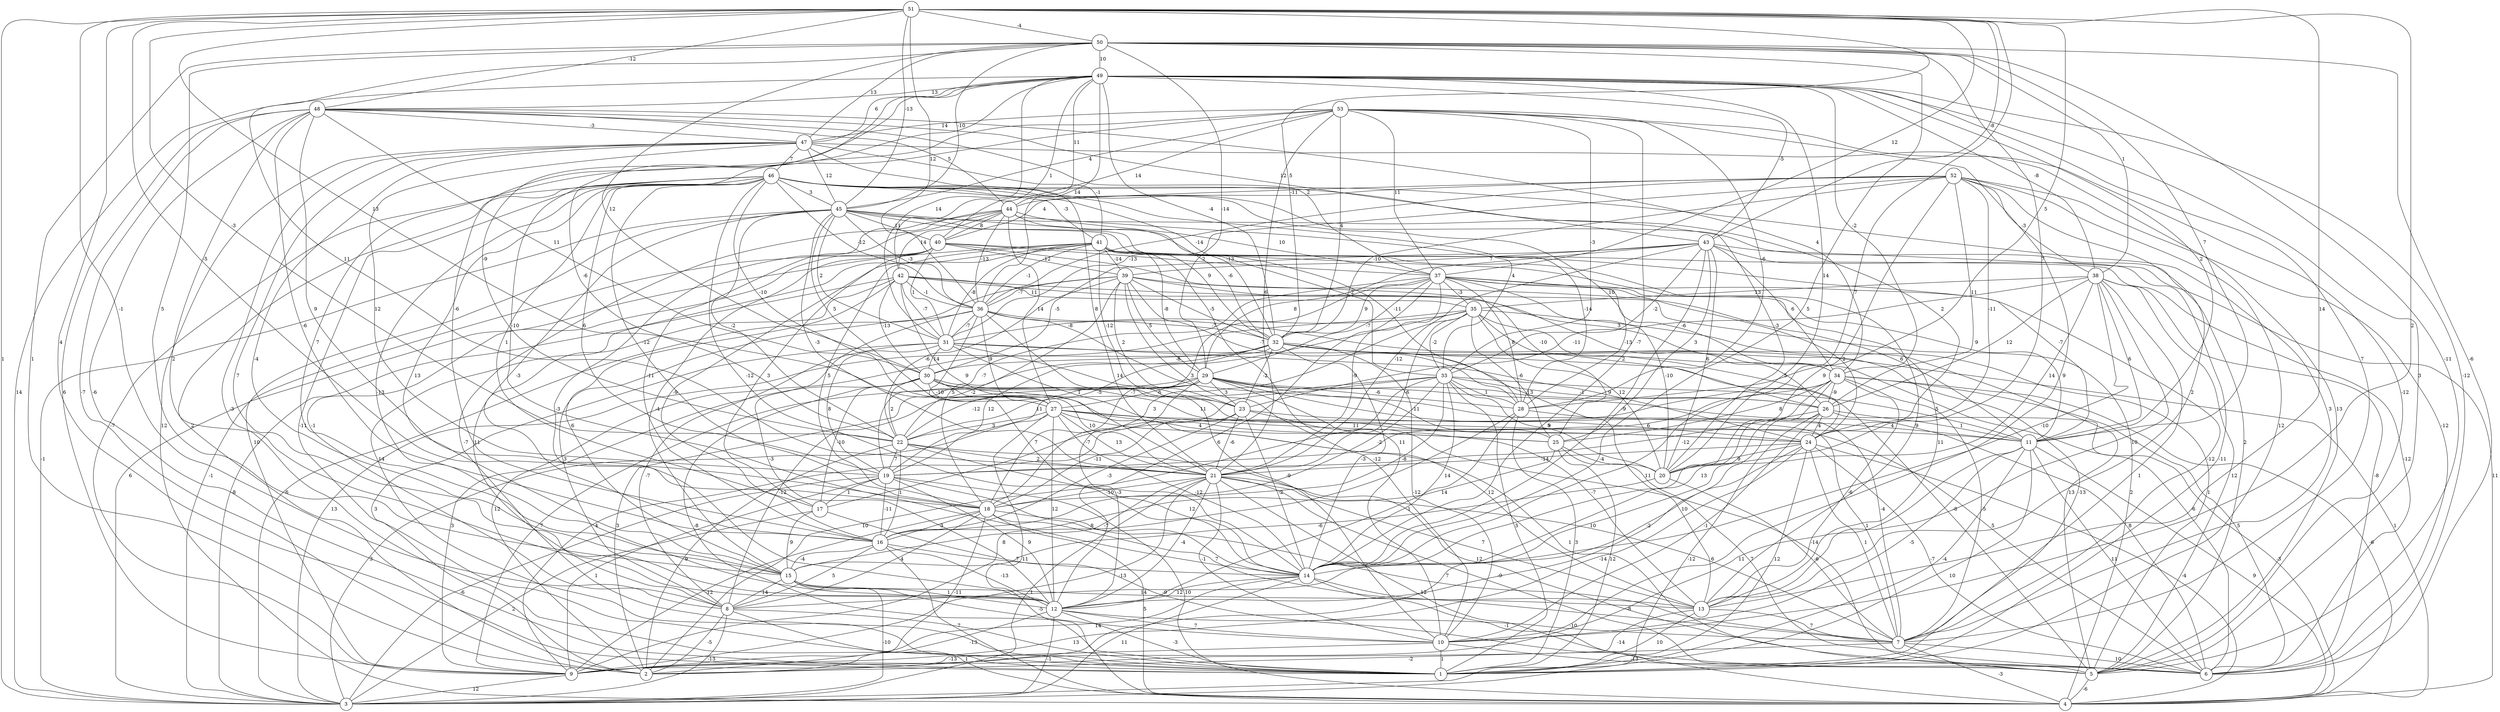 graph { 
	 fontname="Helvetica,Arial,sans-serif" 
	 node [shape = circle]; 
	 53 -- 5 [label = "-12"];
	 53 -- 10 [label = "9"];
	 53 -- 14 [label = "-7"];
	 53 -- 15 [label = "7"];
	 53 -- 21 [label = "6"];
	 53 -- 22 [label = "-6"];
	 53 -- 28 [label = "-6"];
	 53 -- 32 [label = "4"];
	 53 -- 33 [label = "-3"];
	 53 -- 37 [label = "11"];
	 53 -- 40 [label = "14"];
	 53 -- 45 [label = "4"];
	 53 -- 47 [label = "14"];
	 52 -- 1 [label = "12"];
	 52 -- 6 [label = "-12"];
	 52 -- 13 [label = "2"];
	 52 -- 14 [label = "9"];
	 52 -- 24 [label = "-11"];
	 52 -- 26 [label = "11"];
	 52 -- 31 [label = "-13"];
	 52 -- 32 [label = "-10"];
	 52 -- 36 [label = "-14"];
	 52 -- 38 [label = "-3"];
	 52 -- 40 [label = "4"];
	 52 -- 44 [label = "-11"];
	 51 -- 1 [label = "4"];
	 51 -- 3 [label = "1"];
	 51 -- 8 [label = "-1"];
	 51 -- 10 [label = "2"];
	 51 -- 13 [label = "14"];
	 51 -- 14 [label = "7"];
	 51 -- 18 [label = "-5"];
	 51 -- 22 [label = "-3"];
	 51 -- 27 [label = "13"];
	 51 -- 28 [label = "5"];
	 51 -- 32 [label = "5"];
	 51 -- 36 [label = "12"];
	 51 -- 37 [label = "12"];
	 51 -- 43 [label = "-8"];
	 51 -- 45 [label = "-13"];
	 51 -- 48 [label = "-12"];
	 51 -- 50 [label = "-4"];
	 50 -- 2 [label = "1"];
	 50 -- 5 [label = "-11"];
	 50 -- 6 [label = "-6"];
	 50 -- 11 [label = "7"];
	 50 -- 14 [label = "5"];
	 50 -- 15 [label = "5"];
	 50 -- 20 [label = "7"];
	 50 -- 21 [label = "11"];
	 50 -- 29 [label = "-14"];
	 50 -- 30 [label = "12"];
	 50 -- 38 [label = "1"];
	 50 -- 45 [label = "-10"];
	 50 -- 47 [label = "13"];
	 50 -- 49 [label = "10"];
	 49 -- 3 [label = "14"];
	 49 -- 5 [label = "3"];
	 49 -- 6 [label = "-12"];
	 49 -- 7 [label = "7"];
	 49 -- 11 [label = "2"];
	 49 -- 14 [label = "-10"];
	 49 -- 16 [label = "-6"];
	 49 -- 20 [label = "14"];
	 49 -- 22 [label = "-9"];
	 49 -- 31 [label = "14"];
	 49 -- 32 [label = "-4"];
	 49 -- 34 [label = "-2"];
	 49 -- 36 [label = "14"];
	 49 -- 38 [label = "-8"];
	 49 -- 42 [label = "1"];
	 49 -- 43 [label = "-5"];
	 49 -- 44 [label = "11"];
	 49 -- 47 [label = "6"];
	 49 -- 48 [label = "13"];
	 48 -- 1 [label = "-6"];
	 48 -- 2 [label = "-7"];
	 48 -- 9 [label = "6"];
	 48 -- 12 [label = "2"];
	 48 -- 16 [label = "-6"];
	 48 -- 18 [label = "9"];
	 48 -- 30 [label = "11"];
	 48 -- 34 [label = "4"];
	 48 -- 37 [label = "2"];
	 48 -- 43 [label = "12"];
	 48 -- 44 [label = "5"];
	 48 -- 47 [label = "-3"];
	 47 -- 1 [label = "-3"];
	 47 -- 4 [label = "12"];
	 47 -- 5 [label = "13"];
	 47 -- 12 [label = "7"];
	 47 -- 15 [label = "-4"];
	 47 -- 19 [label = "12"];
	 47 -- 21 [label = "8"];
	 47 -- 41 [label = "-1"];
	 47 -- 45 [label = "12"];
	 47 -- 46 [label = "7"];
	 46 -- 1 [label = "-11"];
	 46 -- 2 [label = "2"];
	 46 -- 7 [label = "3"];
	 46 -- 9 [label = "-7"];
	 46 -- 12 [label = "-13"];
	 46 -- 14 [label = "-12"];
	 46 -- 15 [label = "13"];
	 46 -- 17 [label = "1"];
	 46 -- 18 [label = "-12"];
	 46 -- 19 [label = "6"];
	 46 -- 20 [label = "-3"];
	 46 -- 24 [label = "2"];
	 46 -- 27 [label = "-10"];
	 46 -- 28 [label = "10"];
	 46 -- 32 [label = "-13"];
	 46 -- 33 [label = "4"];
	 46 -- 36 [label = "-12"];
	 46 -- 41 [label = "-3"];
	 46 -- 45 [label = "3"];
	 45 -- 3 [label = "-1"];
	 45 -- 5 [label = "2"];
	 45 -- 9 [label = "10"];
	 45 -- 16 [label = "-3"];
	 45 -- 21 [label = "-3"];
	 45 -- 22 [label = "-2"];
	 45 -- 27 [label = "5"];
	 45 -- 28 [label = "-11"];
	 45 -- 31 [label = "2"];
	 45 -- 32 [label = "9"];
	 45 -- 33 [label = "-2"];
	 45 -- 36 [label = "-3"];
	 45 -- 40 [label = "11"];
	 44 -- 1 [label = "-7"];
	 44 -- 12 [label = "-3"];
	 44 -- 16 [label = "-11"];
	 44 -- 27 [label = "14"];
	 44 -- 28 [label = "-14"];
	 44 -- 32 [label = "-6"];
	 44 -- 36 [label = "-13"];
	 44 -- 37 [label = "10"];
	 44 -- 40 [label = "8"];
	 44 -- 42 [label = "14"];
	 43 -- 1 [label = "-11"];
	 43 -- 4 [label = "11"];
	 43 -- 14 [label = "-9"];
	 43 -- 20 [label = "6"];
	 43 -- 21 [label = "-12"];
	 43 -- 25 [label = "3"];
	 43 -- 29 [label = "8"];
	 43 -- 30 [label = "-5"];
	 43 -- 33 [label = "-2"];
	 43 -- 34 [label = "6"];
	 43 -- 39 [label = "7"];
	 42 -- 3 [label = "-8"];
	 42 -- 4 [label = "2"];
	 42 -- 8 [label = "11"];
	 42 -- 15 [label = "6"];
	 42 -- 21 [label = "9"];
	 42 -- 30 [label = "-13"];
	 42 -- 31 [label = "-7"];
	 42 -- 34 [label = "3"];
	 42 -- 35 [label = "11"];
	 42 -- 36 [label = "-1"];
	 41 -- 1 [label = "14"];
	 41 -- 3 [label = "6"];
	 41 -- 6 [label = "-12"];
	 41 -- 10 [label = "11"];
	 41 -- 11 [label = "-7"];
	 41 -- 13 [label = "9"];
	 41 -- 16 [label = "-9"];
	 41 -- 18 [label = "5"];
	 41 -- 23 [label = "-12"];
	 41 -- 29 [label = "-8"];
	 41 -- 31 [label = "-8"];
	 41 -- 36 [label = "-1"];
	 41 -- 39 [label = "-14"];
	 40 -- 3 [label = "-1"];
	 40 -- 8 [label = "-1"];
	 40 -- 11 [label = "9"];
	 40 -- 15 [label = "-4"];
	 40 -- 17 [label = "3"];
	 40 -- 25 [label = "-10"];
	 40 -- 31 [label = "1"];
	 40 -- 37 [label = "2"];
	 40 -- 39 [label = "-12"];
	 39 -- 3 [label = "6"];
	 39 -- 10 [label = "-12"];
	 39 -- 11 [label = "6"];
	 39 -- 18 [label = "5"];
	 39 -- 22 [label = "-6"];
	 39 -- 23 [label = "2"];
	 39 -- 26 [label = "-13"];
	 39 -- 28 [label = "-7"];
	 39 -- 29 [label = "5"];
	 39 -- 32 [label = "-5"];
	 39 -- 36 [label = "-7"];
	 38 -- 1 [label = "1"];
	 38 -- 5 [label = "12"];
	 38 -- 6 [label = "-8"];
	 38 -- 11 [label = "6"];
	 38 -- 13 [label = "10"];
	 38 -- 14 [label = "-10"];
	 38 -- 20 [label = "14"];
	 38 -- 23 [label = "-11"];
	 38 -- 26 [label = "12"];
	 38 -- 35 [label = "13"];
	 37 -- 7 [label = "-12"];
	 37 -- 12 [label = "6"];
	 37 -- 13 [label = "11"];
	 37 -- 18 [label = "-7"];
	 37 -- 19 [label = "-7"];
	 37 -- 20 [label = "-10"];
	 37 -- 21 [label = "-9"];
	 37 -- 24 [label = "2"];
	 37 -- 28 [label = "8"];
	 37 -- 29 [label = "-7"];
	 37 -- 32 [label = "9"];
	 37 -- 34 [label = "-6"];
	 37 -- 35 [label = "-3"];
	 36 -- 5 [label = "13"];
	 36 -- 8 [label = "3"];
	 36 -- 10 [label = "-9"];
	 36 -- 12 [label = "-3"];
	 36 -- 14 [label = "7"];
	 36 -- 25 [label = "3"];
	 36 -- 27 [label = "9"];
	 36 -- 31 [label = "-7"];
	 36 -- 32 [label = "-7"];
	 35 -- 3 [label = "13"];
	 35 -- 5 [label = "1"];
	 35 -- 18 [label = "3"];
	 35 -- 19 [label = "-5"];
	 35 -- 20 [label = "12"];
	 35 -- 21 [label = "-6"];
	 35 -- 24 [label = "5"];
	 35 -- 25 [label = "-6"];
	 35 -- 26 [label = "2"];
	 35 -- 31 [label = "-8"];
	 35 -- 33 [label = "-2"];
	 34 -- 2 [label = "10"];
	 34 -- 4 [label = "-6"];
	 34 -- 6 [label = "5"];
	 34 -- 7 [label = "-5"];
	 34 -- 9 [label = "4"];
	 34 -- 13 [label = "-6"];
	 34 -- 14 [label = "13"];
	 34 -- 19 [label = "6"];
	 34 -- 25 [label = "8"];
	 34 -- 26 [label = "-9"];
	 33 -- 1 [label = "5"];
	 33 -- 2 [label = "10"];
	 33 -- 11 [label = "5"];
	 33 -- 14 [label = "14"];
	 33 -- 16 [label = "-8"];
	 33 -- 17 [label = "-7"];
	 33 -- 18 [label = "-2"];
	 33 -- 20 [label = "5"];
	 33 -- 22 [label = "11"];
	 33 -- 26 [label = "-1"];
	 33 -- 28 [label = "1"];
	 32 -- 2 [label = "12"];
	 32 -- 4 [label = "1"];
	 32 -- 5 [label = "-8"];
	 32 -- 7 [label = "-13"];
	 32 -- 10 [label = "-12"];
	 32 -- 13 [label = "11"];
	 32 -- 14 [label = "-3"];
	 32 -- 19 [label = "12"];
	 32 -- 22 [label = "-2"];
	 32 -- 23 [label = "-2"];
	 32 -- 30 [label = "-8"];
	 31 -- 2 [label = "3"];
	 31 -- 6 [label = "-6"];
	 31 -- 8 [label = "-7"];
	 31 -- 19 [label = "8"];
	 31 -- 23 [label = "14"];
	 31 -- 24 [label = "9"];
	 31 -- 25 [label = "1"];
	 31 -- 30 [label = "14"];
	 30 -- 1 [label = "-8"];
	 30 -- 6 [label = "5"];
	 30 -- 9 [label = "3"];
	 30 -- 13 [label = "12"];
	 30 -- 17 [label = "-10"];
	 30 -- 21 [label = "10"];
	 30 -- 22 [label = "2"];
	 30 -- 24 [label = "11"];
	 30 -- 27 [label = "-10"];
	 29 -- 2 [label = "3"];
	 29 -- 6 [label = "8"];
	 29 -- 7 [label = "-4"];
	 29 -- 8 [label = "-12"];
	 29 -- 9 [label = "7"];
	 29 -- 12 [label = "-3"];
	 29 -- 13 [label = "-7"];
	 29 -- 22 [label = "-12"];
	 29 -- 23 [label = "3"];
	 29 -- 24 [label = "-11"];
	 29 -- 26 [label = "13"];
	 29 -- 27 [label = "6"];
	 29 -- 28 [label = "-6"];
	 28 -- 1 [label = "3"];
	 28 -- 7 [label = "1"];
	 28 -- 9 [label = "8"];
	 28 -- 12 [label = "-1"];
	 27 -- 3 [label = "3"];
	 27 -- 4 [label = "11"];
	 27 -- 5 [label = "1"];
	 27 -- 11 [label = "9"];
	 27 -- 12 [label = "12"];
	 27 -- 14 [label = "-12"];
	 27 -- 21 [label = "13"];
	 27 -- 22 [label = "3"];
	 27 -- 24 [label = "11"];
	 27 -- 25 [label = "4"];
	 26 -- 3 [label = "-12"];
	 26 -- 4 [label = "-3"];
	 26 -- 10 [label = "-1"];
	 26 -- 11 [label = "1"];
	 26 -- 12 [label = "10"];
	 26 -- 19 [label = "-12"];
	 26 -- 24 [label = "4"];
	 25 -- 1 [label = "12"];
	 25 -- 6 [label = "7"];
	 25 -- 16 [label = "14"];
	 25 -- 20 [label = "-4"];
	 24 -- 1 [label = "12"];
	 24 -- 4 [label = "-4"];
	 24 -- 6 [label = "-7"];
	 24 -- 7 [label = "1"];
	 24 -- 8 [label = "-2"];
	 24 -- 9 [label = "-14"];
	 24 -- 20 [label = "9"];
	 24 -- 21 [label = "-14"];
	 23 -- 5 [label = "-14"];
	 23 -- 11 [label = "4"];
	 23 -- 14 [label = "-2"];
	 23 -- 16 [label = "-3"];
	 23 -- 18 [label = "-11"];
	 23 -- 21 [label = "-6"];
	 22 -- 2 [label = "9"];
	 22 -- 6 [label = "12"];
	 22 -- 14 [label = "12"];
	 22 -- 16 [label = "1"];
	 22 -- 19 [label = "7"];
	 22 -- 21 [label = "2"];
	 21 -- 3 [label = "1"];
	 21 -- 4 [label = "12"];
	 21 -- 5 [label = "-9"];
	 21 -- 7 [label = "6"];
	 21 -- 9 [label = "-13"];
	 21 -- 10 [label = "-1"];
	 21 -- 12 [label = "-4"];
	 21 -- 13 [label = "7"];
	 21 -- 15 [label = "-7"];
	 21 -- 18 [label = "-10"];
	 20 -- 7 [label = "-6"];
	 20 -- 15 [label = "-6"];
	 19 -- 3 [label = "-6"];
	 19 -- 4 [label = "10"];
	 19 -- 9 [label = "1"];
	 19 -- 12 [label = "9"];
	 19 -- 14 [label = "8"];
	 19 -- 16 [label = "-11"];
	 19 -- 17 [label = "1"];
	 18 -- 2 [label = "-11"];
	 18 -- 4 [label = "5"];
	 18 -- 7 [label = "7"];
	 18 -- 8 [label = "4"];
	 18 -- 9 [label = "-12"];
	 18 -- 13 [label = "7"];
	 18 -- 16 [label = "3"];
	 17 -- 3 [label = "2"];
	 17 -- 5 [label = "-9"];
	 17 -- 15 [label = "9"];
	 16 -- 4 [label = "7"];
	 16 -- 8 [label = "5"];
	 16 -- 12 [label = "-13"];
	 16 -- 14 [label = "7"];
	 16 -- 15 [label = "-4"];
	 15 -- 3 [label = "-10"];
	 15 -- 8 [label = "14"];
	 15 -- 10 [label = "-5"];
	 15 -- 12 [label = "1"];
	 15 -- 13 [label = "14"];
	 14 -- 3 [label = "11"];
	 14 -- 6 [label = "-1"];
	 14 -- 7 [label = "-8"];
	 14 -- 9 [label = "14"];
	 14 -- 12 [label = "12"];
	 13 -- 1 [label = "10"];
	 13 -- 7 [label = "7"];
	 13 -- 9 [label = "-14"];
	 12 -- 1 [label = "-3"];
	 12 -- 2 [label = "-13"];
	 12 -- 3 [label = "-1"];
	 12 -- 7 [label = "-10"];
	 12 -- 10 [label = "7"];
	 11 -- 1 [label = "-4"];
	 11 -- 3 [label = "10"];
	 11 -- 4 [label = "9"];
	 11 -- 6 [label = "11"];
	 11 -- 9 [label = "11"];
	 11 -- 10 [label = "-5"];
	 10 -- 1 [label = "1"];
	 10 -- 5 [label = "-13"];
	 10 -- 9 [label = "-13"];
	 9 -- 3 [label = "12"];
	 8 -- 1 [label = "13"];
	 8 -- 2 [label = "-5"];
	 8 -- 3 [label = "-13"];
	 8 -- 4 [label = "1"];
	 7 -- 2 [label = "-2"];
	 7 -- 4 [label = "-3"];
	 7 -- 6 [label = "10"];
	 5 -- 4 [label = "-6"];
	 1;
	 2;
	 3;
	 4;
	 5;
	 6;
	 7;
	 8;
	 9;
	 10;
	 11;
	 12;
	 13;
	 14;
	 15;
	 16;
	 17;
	 18;
	 19;
	 20;
	 21;
	 22;
	 23;
	 24;
	 25;
	 26;
	 27;
	 28;
	 29;
	 30;
	 31;
	 32;
	 33;
	 34;
	 35;
	 36;
	 37;
	 38;
	 39;
	 40;
	 41;
	 42;
	 43;
	 44;
	 45;
	 46;
	 47;
	 48;
	 49;
	 50;
	 51;
	 52;
	 53;
}
